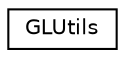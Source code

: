 digraph "Graphical Class Hierarchy"
{
 // LATEX_PDF_SIZE
  edge [fontname="Helvetica",fontsize="10",labelfontname="Helvetica",labelfontsize="10"];
  node [fontname="Helvetica",fontsize="10",shape=record];
  rankdir="LR";
  Node0 [label="GLUtils",height=0.2,width=0.4,color="black", fillcolor="white", style="filled",URL="$classGLUtils.html",tooltip=" "];
}
